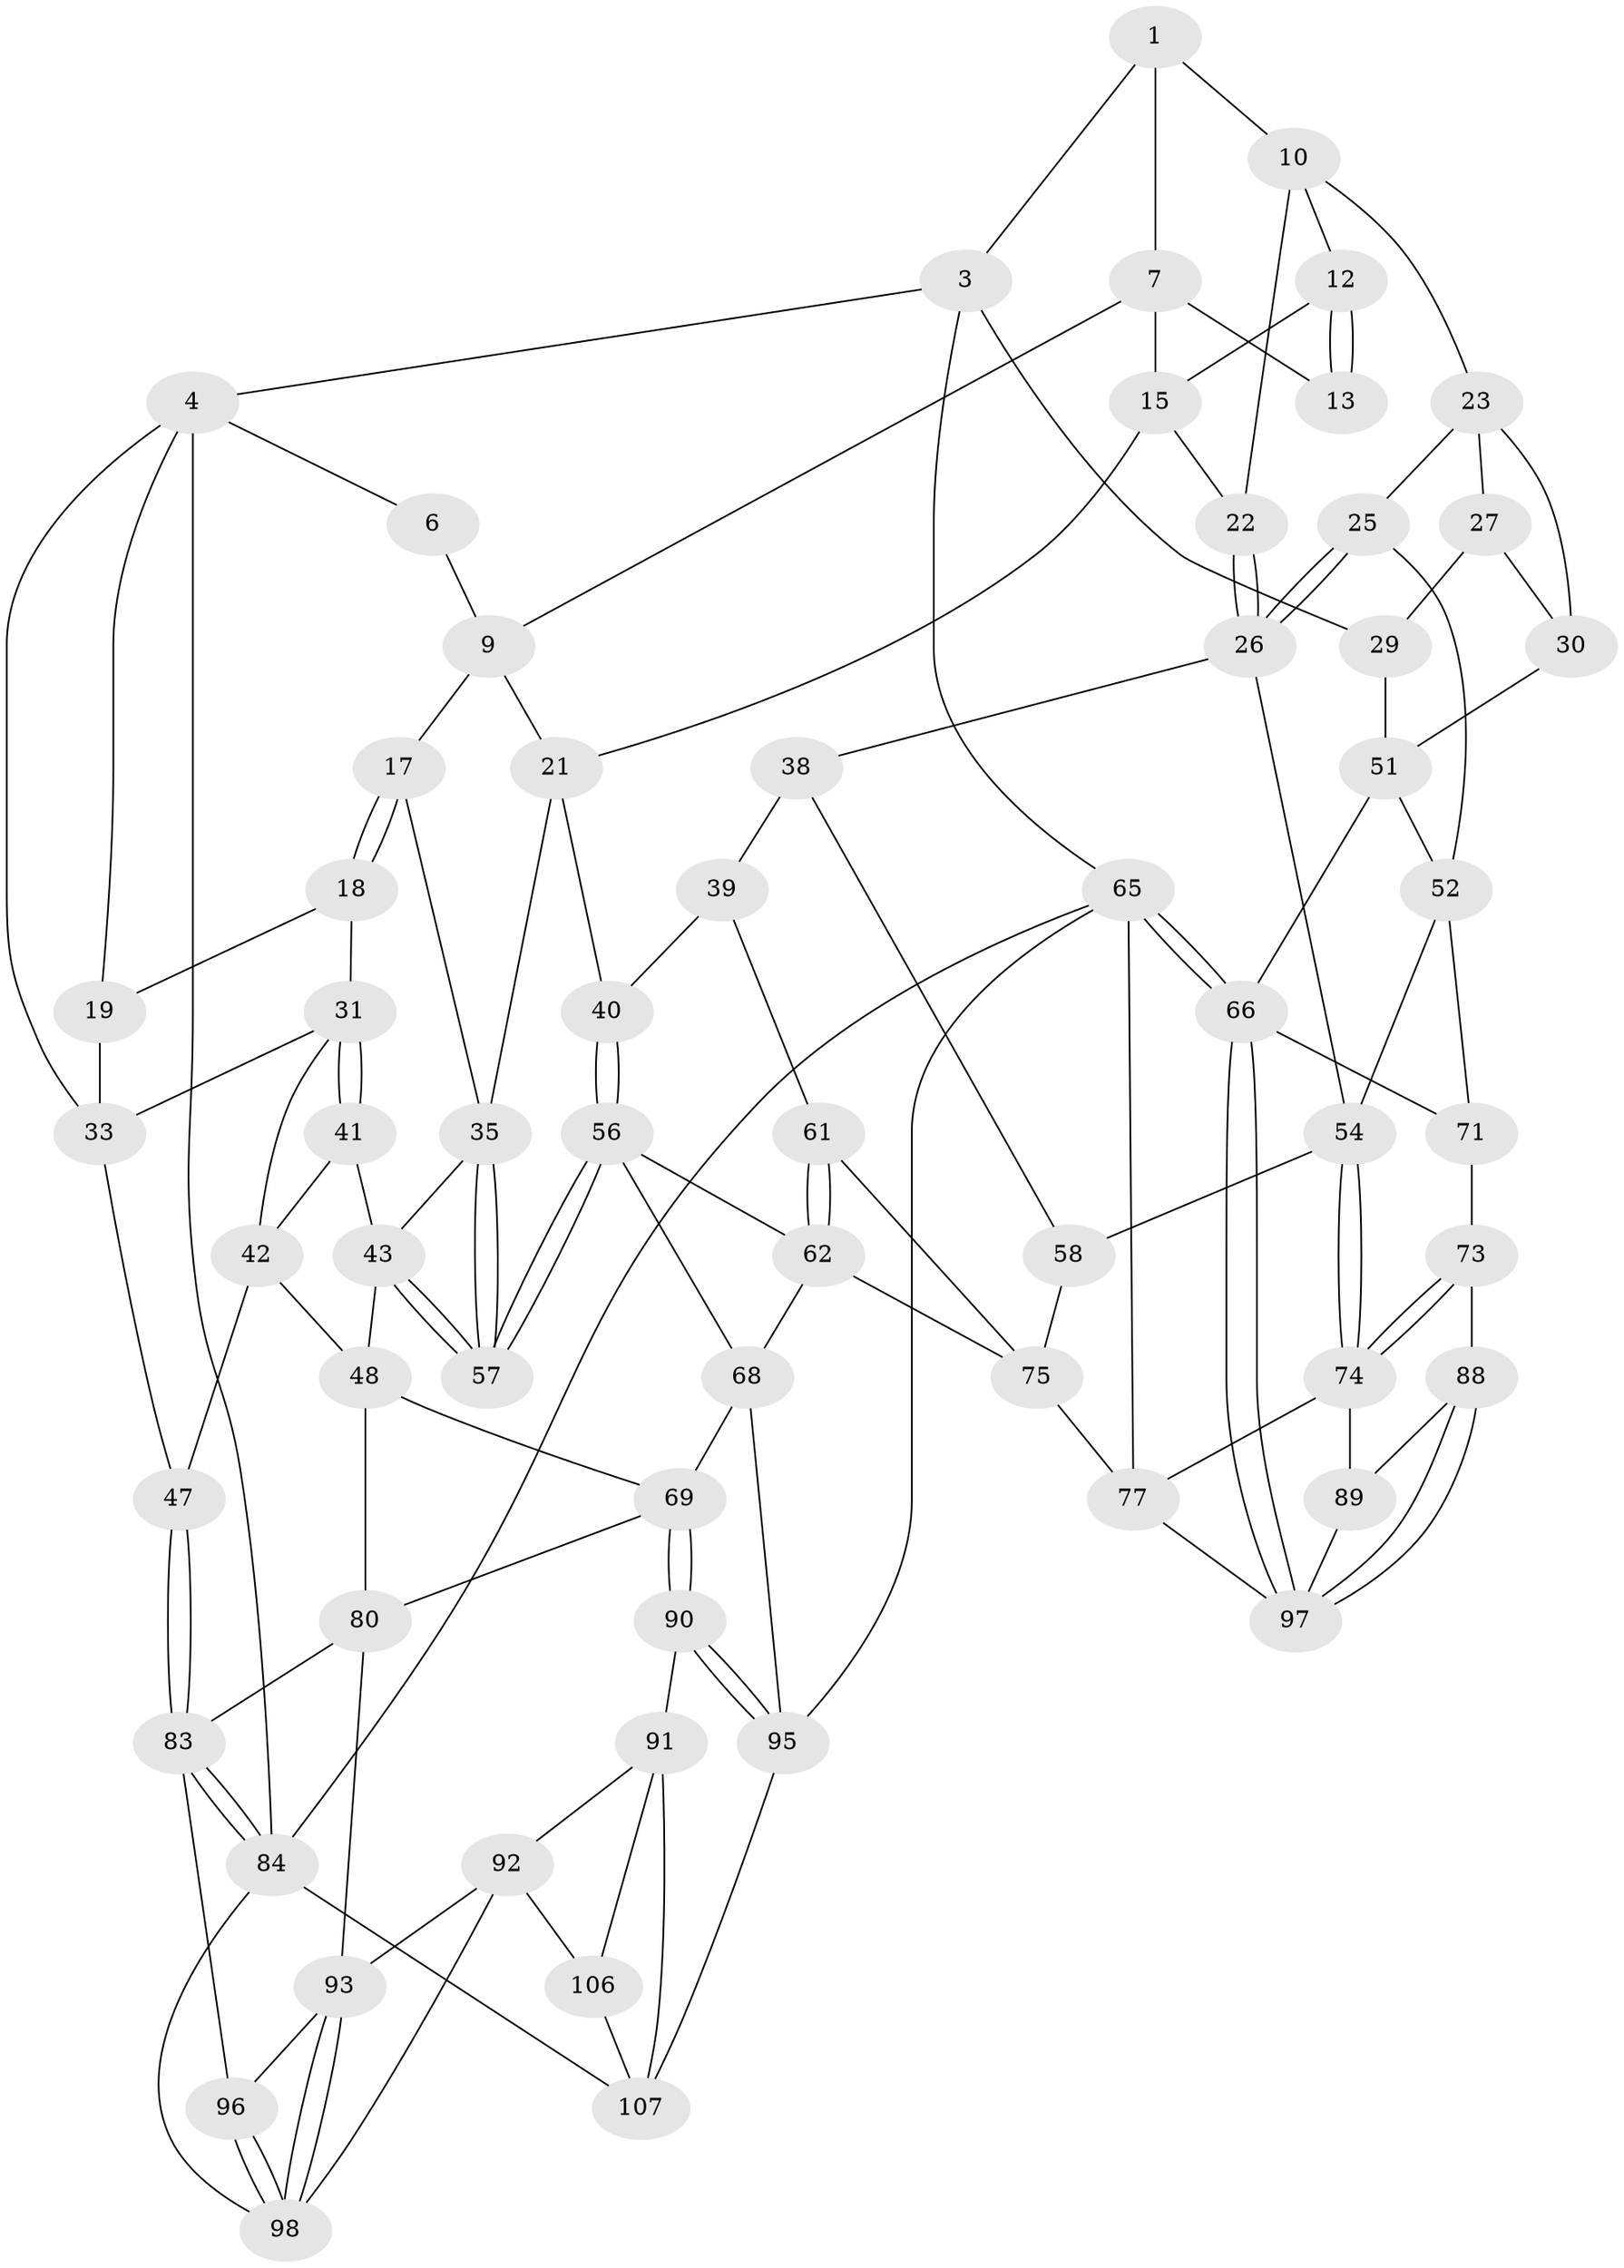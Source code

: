 // original degree distribution, {3: 0.018518518518518517, 6: 0.28703703703703703, 5: 0.3888888888888889, 4: 0.3055555555555556}
// Generated by graph-tools (version 1.1) at 2025/11/02/27/25 16:11:52]
// undirected, 64 vertices, 136 edges
graph export_dot {
graph [start="1"]
  node [color=gray90,style=filled];
  1 [pos="+0.7055139431143059+0",super="+2"];
  3 [pos="+1+0"];
  4 [pos="+0+0",super="+5"];
  6 [pos="+0.3418741554248963+0"];
  7 [pos="+0.6556886488196007+0.01481166236211786",super="+8"];
  9 [pos="+0.3421893203406022+0.020563367414871005",super="+16"];
  10 [pos="+0.756321043593357+0.17840798911615224",super="+11"];
  12 [pos="+0.7491548027103515+0.1734487823856313",super="+14"];
  13 [pos="+0.6672731621923224+0.08509575809552035"];
  15 [pos="+0.5490675154433463+0.1813341713150296",super="+20"];
  17 [pos="+0.2731275373390228+0.14211009389471566"];
  18 [pos="+0.22155159207872913+0.15722700842187107"];
  19 [pos="+0.21699747974489672+0.1551793272008702"];
  21 [pos="+0.4756468489013186+0.2529285389229787",super="+34"];
  22 [pos="+0.6151602164632977+0.28600735163819124"];
  23 [pos="+0.7815614313706793+0.2078042209151889",super="+24"];
  25 [pos="+0.7246904873310963+0.368892622566635"];
  26 [pos="+0.6189477569673508+0.3271302170575855",super="+37"];
  27 [pos="+0.9824333049089419+0.18027143193920359",super="+28"];
  29 [pos="+1+0"];
  30 [pos="+0.8568374423560683+0.33426813234434777",super="+50"];
  31 [pos="+0.19269117847620026+0.18917926482796624",super="+32"];
  33 [pos="+0+0.06148233035142531",super="+45"];
  35 [pos="+0.39396527779605073+0.35577691301624026",super="+36"];
  38 [pos="+0.5843138258130065+0.36603077460628036",super="+59"];
  39 [pos="+0.5792449471651242+0.368528333447651",super="+60"];
  40 [pos="+0.5741431336127212+0.36852001663661094"];
  41 [pos="+0.1257709414740818+0.2923709585103295"];
  42 [pos="+0.07401486925192594+0.29159429489666",super="+46"];
  43 [pos="+0.19182958454772656+0.4142704306486315",super="+44"];
  47 [pos="+0+0.4692795515003781"];
  48 [pos="+0.11784563041607898+0.48985737021898135",super="+49"];
  51 [pos="+0.9030543180764612+0.400208021843861",super="+64"];
  52 [pos="+0.8548677050136807+0.462376857425489",super="+53"];
  54 [pos="+0.7146410209781088+0.5261424442661294",super="+55"];
  56 [pos="+0.3859087688949658+0.48972882284566543",super="+63"];
  57 [pos="+0.3810373715349589+0.4781355525250318"];
  58 [pos="+0.6591930931811406+0.5125970526990429"];
  61 [pos="+0.5048039178605186+0.5178724963742161"];
  62 [pos="+0.4853066383820591+0.5243691164638002",super="+79"];
  65 [pos="+1+1",super="+102"];
  66 [pos="+1+1",super="+67"];
  68 [pos="+0.34495613139586156+0.5658167591063529",super="+82"];
  69 [pos="+0.2586826634479981+0.6041868320329484",super="+70"];
  71 [pos="+1+0.5906123712674762",super="+72"];
  73 [pos="+0.8646810212374806+0.6028171351235073",super="+86"];
  74 [pos="+0.7432806689152345+0.6608962130013167",super="+76"];
  75 [pos="+0.5869675233720285+0.5687423536619296",super="+78"];
  77 [pos="+0.6335784432104783+0.7526421017789302",super="+101"];
  80 [pos="+0.1701706066268055+0.6718179190943777",super="+81"];
  83 [pos="+0+0.5573479224068082",super="+87"];
  84 [pos="+0+1",super="+85"];
  88 [pos="+0.91504608026439+0.7168300398579375"];
  89 [pos="+0.7640832515382253+0.6775726524613196"];
  90 [pos="+0.29724044961127816+0.8041259240741779"];
  91 [pos="+0.2682091450547823+0.8157454578950744",super="+105"];
  92 [pos="+0.20672240677424625+0.8081064919349907",super="+104"];
  93 [pos="+0.19005050171601884+0.7999143643128063",super="+94"];
  95 [pos="+0.3708044123706162+0.8086965747147842",super="+103"];
  96 [pos="+0.06540894289599058+0.7068741260023547"];
  97 [pos="+0.9975681052327038+0.8948710702640722",super="+100"];
  98 [pos="+0.019609951267338183+0.8163266777812079",super="+99"];
  106 [pos="+0.16738395407506806+0.9702614826341484"];
  107 [pos="+0.35140278416671816+1",super="+108"];
  1 -- 7;
  1 -- 10;
  1 -- 3;
  3 -- 4;
  3 -- 29;
  3 -- 65;
  4 -- 19;
  4 -- 6;
  4 -- 33;
  4 -- 84;
  6 -- 9;
  7 -- 13;
  7 -- 9;
  7 -- 15;
  9 -- 21;
  9 -- 17;
  10 -- 23;
  10 -- 12;
  10 -- 22;
  12 -- 13 [weight=2];
  12 -- 13;
  12 -- 15;
  15 -- 21;
  15 -- 22;
  17 -- 18;
  17 -- 18;
  17 -- 35;
  18 -- 19;
  18 -- 31;
  19 -- 33;
  21 -- 40;
  21 -- 35;
  22 -- 26;
  22 -- 26;
  23 -- 27;
  23 -- 25;
  23 -- 30;
  25 -- 26;
  25 -- 26;
  25 -- 52;
  26 -- 38;
  26 -- 54;
  27 -- 30 [weight=2];
  27 -- 29;
  29 -- 51;
  30 -- 51;
  31 -- 41;
  31 -- 41;
  31 -- 33;
  31 -- 42;
  33 -- 47;
  35 -- 57;
  35 -- 57;
  35 -- 43;
  38 -- 39 [weight=2];
  38 -- 58;
  39 -- 40;
  39 -- 61;
  40 -- 56;
  40 -- 56;
  41 -- 42;
  41 -- 43;
  42 -- 47;
  42 -- 48;
  43 -- 57;
  43 -- 57;
  43 -- 48;
  47 -- 83;
  47 -- 83;
  48 -- 69;
  48 -- 80;
  51 -- 52;
  51 -- 66;
  52 -- 54;
  52 -- 71;
  54 -- 74;
  54 -- 74;
  54 -- 58;
  56 -- 57;
  56 -- 57;
  56 -- 68;
  56 -- 62;
  58 -- 75;
  61 -- 62;
  61 -- 62;
  61 -- 75;
  62 -- 75;
  62 -- 68;
  65 -- 66;
  65 -- 66;
  65 -- 77;
  65 -- 95;
  65 -- 84;
  66 -- 97;
  66 -- 97;
  66 -- 71;
  68 -- 69;
  68 -- 95;
  69 -- 90;
  69 -- 90;
  69 -- 80;
  71 -- 73 [weight=2];
  73 -- 74;
  73 -- 74;
  73 -- 88;
  74 -- 89;
  74 -- 77;
  75 -- 77;
  77 -- 97;
  80 -- 93;
  80 -- 83;
  83 -- 84;
  83 -- 84;
  83 -- 96;
  84 -- 98;
  84 -- 107;
  88 -- 89;
  88 -- 97;
  88 -- 97;
  89 -- 97;
  90 -- 91;
  90 -- 95;
  90 -- 95;
  91 -- 92;
  91 -- 107;
  91 -- 106;
  92 -- 93;
  92 -- 98;
  92 -- 106;
  93 -- 98;
  93 -- 98;
  93 -- 96;
  95 -- 107;
  96 -- 98;
  96 -- 98;
  106 -- 107;
}
